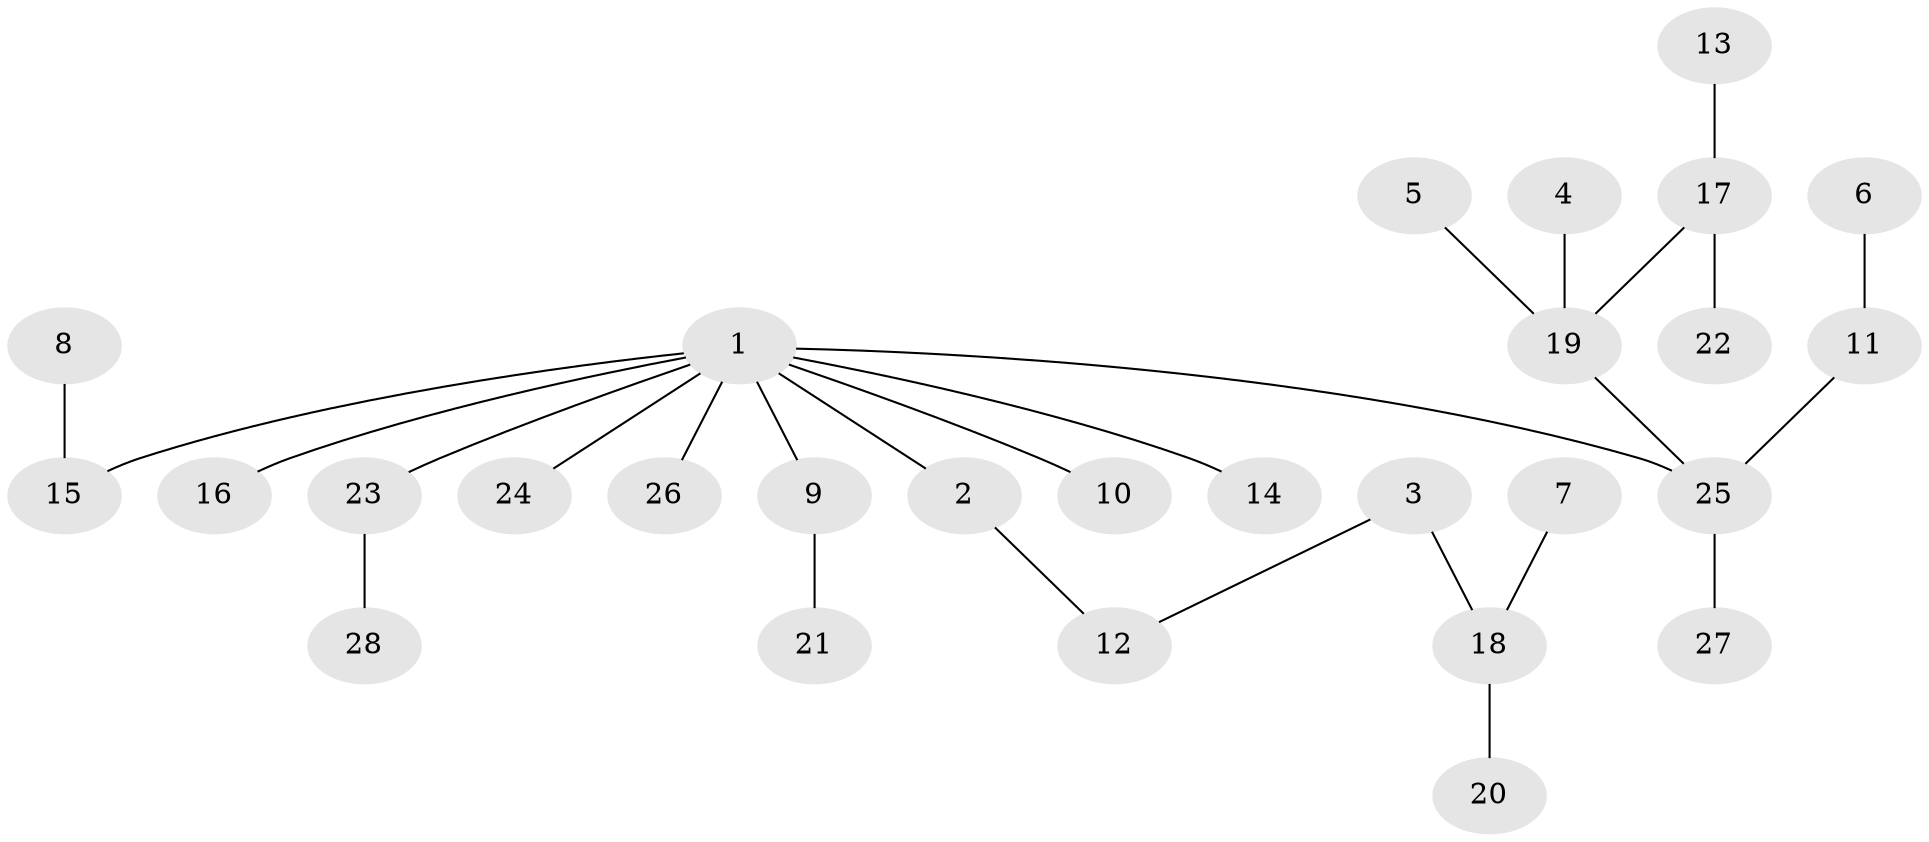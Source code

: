 // original degree distribution, {5: 0.01818181818181818, 6: 0.03636363636363636, 7: 0.01818181818181818, 4: 0.05454545454545454, 2: 0.21818181818181817, 3: 0.10909090909090909, 1: 0.5454545454545454}
// Generated by graph-tools (version 1.1) at 2025/50/03/09/25 03:50:20]
// undirected, 28 vertices, 27 edges
graph export_dot {
graph [start="1"]
  node [color=gray90,style=filled];
  1;
  2;
  3;
  4;
  5;
  6;
  7;
  8;
  9;
  10;
  11;
  12;
  13;
  14;
  15;
  16;
  17;
  18;
  19;
  20;
  21;
  22;
  23;
  24;
  25;
  26;
  27;
  28;
  1 -- 2 [weight=1.0];
  1 -- 9 [weight=1.0];
  1 -- 10 [weight=1.0];
  1 -- 14 [weight=1.0];
  1 -- 15 [weight=1.0];
  1 -- 16 [weight=1.0];
  1 -- 23 [weight=1.0];
  1 -- 24 [weight=1.0];
  1 -- 25 [weight=1.0];
  1 -- 26 [weight=1.0];
  2 -- 12 [weight=1.0];
  3 -- 12 [weight=1.0];
  3 -- 18 [weight=1.0];
  4 -- 19 [weight=1.0];
  5 -- 19 [weight=1.0];
  6 -- 11 [weight=1.0];
  7 -- 18 [weight=1.0];
  8 -- 15 [weight=1.0];
  9 -- 21 [weight=1.0];
  11 -- 25 [weight=1.0];
  13 -- 17 [weight=1.0];
  17 -- 19 [weight=1.0];
  17 -- 22 [weight=1.0];
  18 -- 20 [weight=1.0];
  19 -- 25 [weight=1.0];
  23 -- 28 [weight=1.0];
  25 -- 27 [weight=1.0];
}
